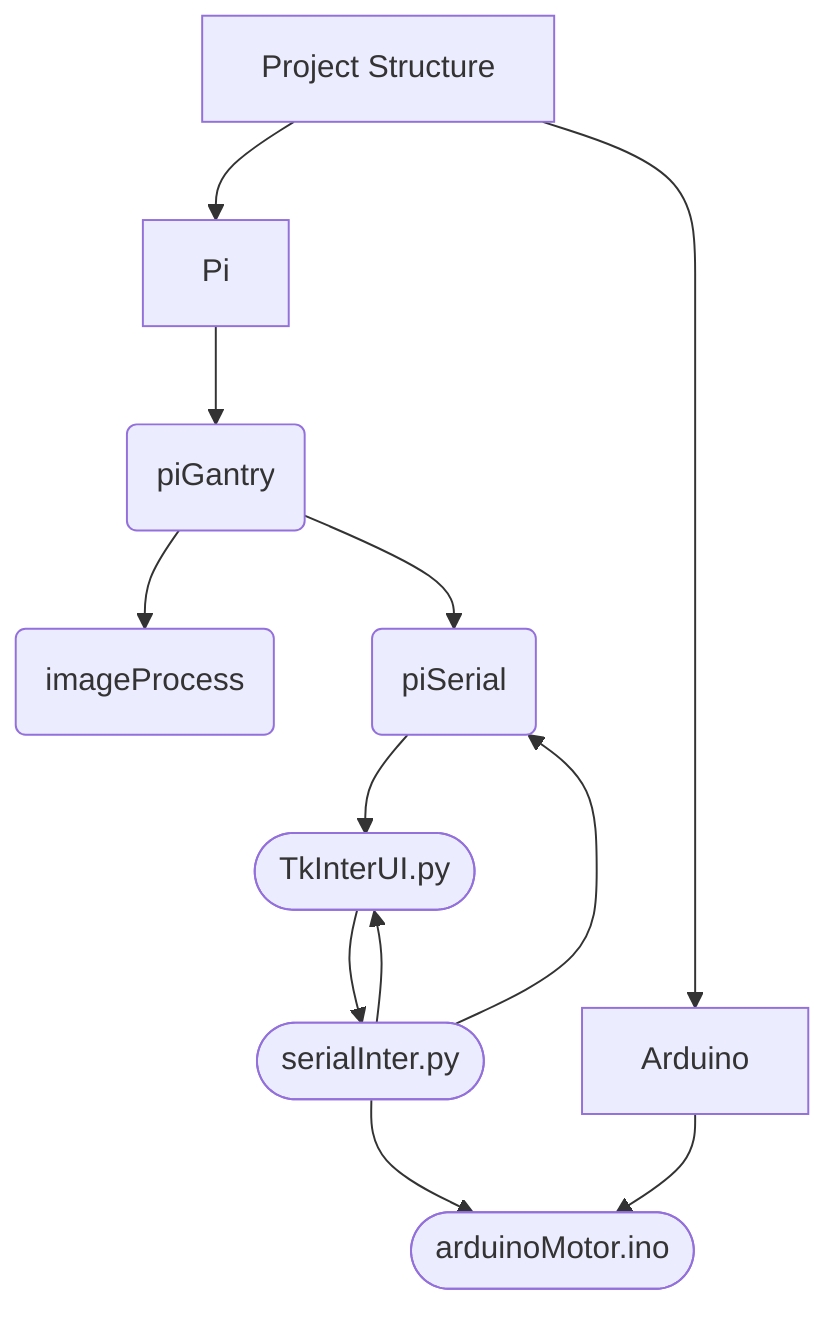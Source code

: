 graph TD
  ganrob[Project Structure] --> Pi
  ganrob --> Arduino

  Pi --> B(piGantry)
  B --> C(imageProcess)
  B --> D(piSerial)


  E([serialInter.py]) --> D
  D --> F([TkInterUI.py])
  F --> E
  E --> F
  E --> loco

  Arduino --> loco([arduinoMotor.ino])